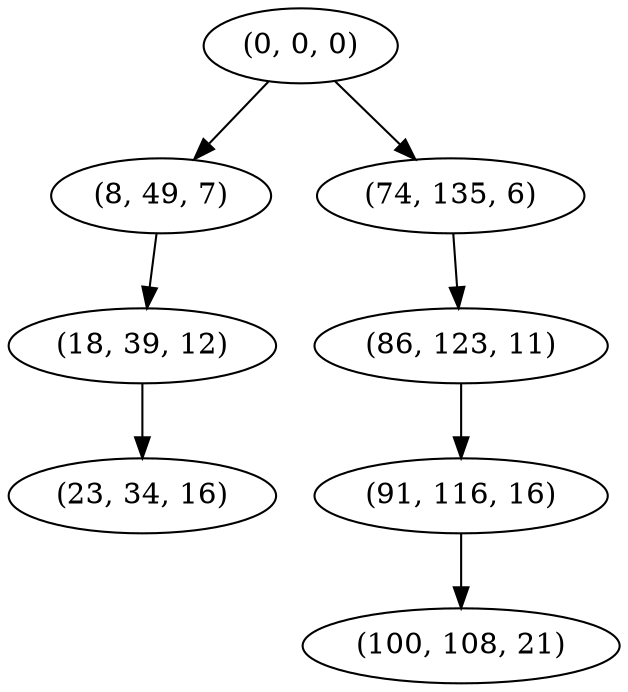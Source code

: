 digraph tree {
    "(0, 0, 0)";
    "(8, 49, 7)";
    "(18, 39, 12)";
    "(23, 34, 16)";
    "(74, 135, 6)";
    "(86, 123, 11)";
    "(91, 116, 16)";
    "(100, 108, 21)";
    "(0, 0, 0)" -> "(8, 49, 7)";
    "(0, 0, 0)" -> "(74, 135, 6)";
    "(8, 49, 7)" -> "(18, 39, 12)";
    "(18, 39, 12)" -> "(23, 34, 16)";
    "(74, 135, 6)" -> "(86, 123, 11)";
    "(86, 123, 11)" -> "(91, 116, 16)";
    "(91, 116, 16)" -> "(100, 108, 21)";
}
